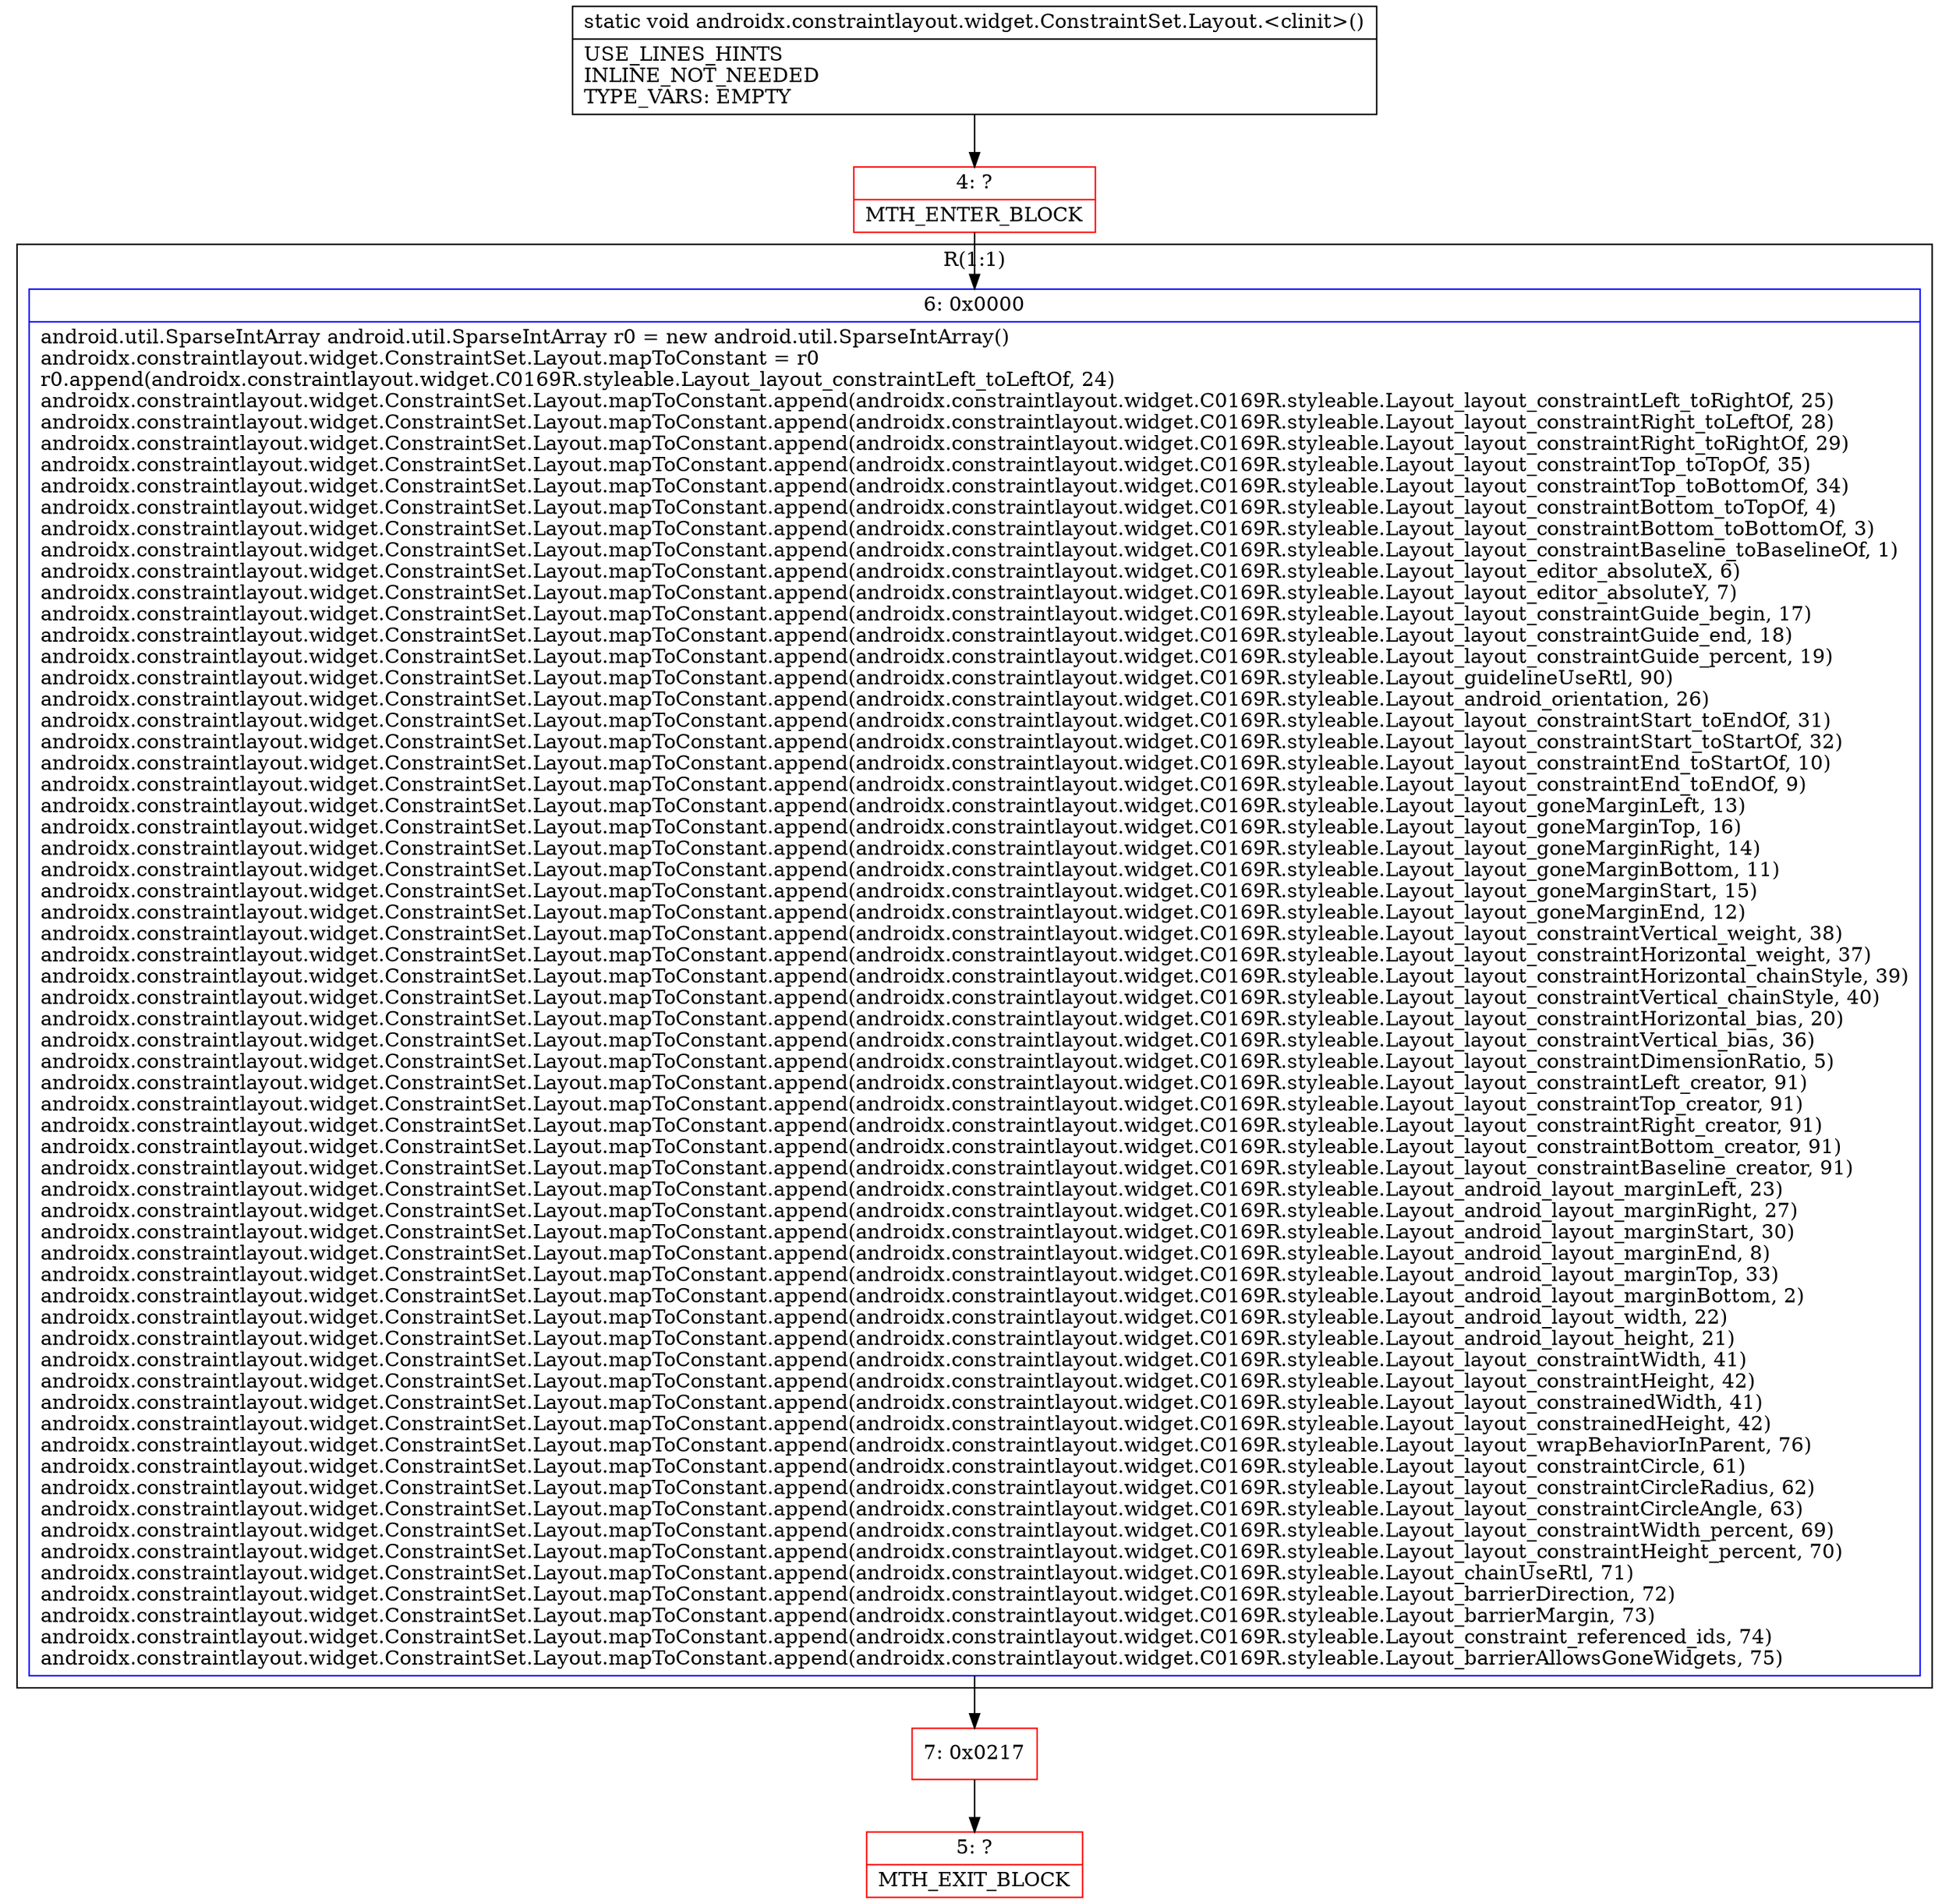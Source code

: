 digraph "CFG forandroidx.constraintlayout.widget.ConstraintSet.Layout.\<clinit\>()V" {
subgraph cluster_Region_109839810 {
label = "R(1:1)";
node [shape=record,color=blue];
Node_6 [shape=record,label="{6\:\ 0x0000|android.util.SparseIntArray android.util.SparseIntArray r0 = new android.util.SparseIntArray()\landroidx.constraintlayout.widget.ConstraintSet.Layout.mapToConstant = r0\lr0.append(androidx.constraintlayout.widget.C0169R.styleable.Layout_layout_constraintLeft_toLeftOf, 24)\landroidx.constraintlayout.widget.ConstraintSet.Layout.mapToConstant.append(androidx.constraintlayout.widget.C0169R.styleable.Layout_layout_constraintLeft_toRightOf, 25)\landroidx.constraintlayout.widget.ConstraintSet.Layout.mapToConstant.append(androidx.constraintlayout.widget.C0169R.styleable.Layout_layout_constraintRight_toLeftOf, 28)\landroidx.constraintlayout.widget.ConstraintSet.Layout.mapToConstant.append(androidx.constraintlayout.widget.C0169R.styleable.Layout_layout_constraintRight_toRightOf, 29)\landroidx.constraintlayout.widget.ConstraintSet.Layout.mapToConstant.append(androidx.constraintlayout.widget.C0169R.styleable.Layout_layout_constraintTop_toTopOf, 35)\landroidx.constraintlayout.widget.ConstraintSet.Layout.mapToConstant.append(androidx.constraintlayout.widget.C0169R.styleable.Layout_layout_constraintTop_toBottomOf, 34)\landroidx.constraintlayout.widget.ConstraintSet.Layout.mapToConstant.append(androidx.constraintlayout.widget.C0169R.styleable.Layout_layout_constraintBottom_toTopOf, 4)\landroidx.constraintlayout.widget.ConstraintSet.Layout.mapToConstant.append(androidx.constraintlayout.widget.C0169R.styleable.Layout_layout_constraintBottom_toBottomOf, 3)\landroidx.constraintlayout.widget.ConstraintSet.Layout.mapToConstant.append(androidx.constraintlayout.widget.C0169R.styleable.Layout_layout_constraintBaseline_toBaselineOf, 1)\landroidx.constraintlayout.widget.ConstraintSet.Layout.mapToConstant.append(androidx.constraintlayout.widget.C0169R.styleable.Layout_layout_editor_absoluteX, 6)\landroidx.constraintlayout.widget.ConstraintSet.Layout.mapToConstant.append(androidx.constraintlayout.widget.C0169R.styleable.Layout_layout_editor_absoluteY, 7)\landroidx.constraintlayout.widget.ConstraintSet.Layout.mapToConstant.append(androidx.constraintlayout.widget.C0169R.styleable.Layout_layout_constraintGuide_begin, 17)\landroidx.constraintlayout.widget.ConstraintSet.Layout.mapToConstant.append(androidx.constraintlayout.widget.C0169R.styleable.Layout_layout_constraintGuide_end, 18)\landroidx.constraintlayout.widget.ConstraintSet.Layout.mapToConstant.append(androidx.constraintlayout.widget.C0169R.styleable.Layout_layout_constraintGuide_percent, 19)\landroidx.constraintlayout.widget.ConstraintSet.Layout.mapToConstant.append(androidx.constraintlayout.widget.C0169R.styleable.Layout_guidelineUseRtl, 90)\landroidx.constraintlayout.widget.ConstraintSet.Layout.mapToConstant.append(androidx.constraintlayout.widget.C0169R.styleable.Layout_android_orientation, 26)\landroidx.constraintlayout.widget.ConstraintSet.Layout.mapToConstant.append(androidx.constraintlayout.widget.C0169R.styleable.Layout_layout_constraintStart_toEndOf, 31)\landroidx.constraintlayout.widget.ConstraintSet.Layout.mapToConstant.append(androidx.constraintlayout.widget.C0169R.styleable.Layout_layout_constraintStart_toStartOf, 32)\landroidx.constraintlayout.widget.ConstraintSet.Layout.mapToConstant.append(androidx.constraintlayout.widget.C0169R.styleable.Layout_layout_constraintEnd_toStartOf, 10)\landroidx.constraintlayout.widget.ConstraintSet.Layout.mapToConstant.append(androidx.constraintlayout.widget.C0169R.styleable.Layout_layout_constraintEnd_toEndOf, 9)\landroidx.constraintlayout.widget.ConstraintSet.Layout.mapToConstant.append(androidx.constraintlayout.widget.C0169R.styleable.Layout_layout_goneMarginLeft, 13)\landroidx.constraintlayout.widget.ConstraintSet.Layout.mapToConstant.append(androidx.constraintlayout.widget.C0169R.styleable.Layout_layout_goneMarginTop, 16)\landroidx.constraintlayout.widget.ConstraintSet.Layout.mapToConstant.append(androidx.constraintlayout.widget.C0169R.styleable.Layout_layout_goneMarginRight, 14)\landroidx.constraintlayout.widget.ConstraintSet.Layout.mapToConstant.append(androidx.constraintlayout.widget.C0169R.styleable.Layout_layout_goneMarginBottom, 11)\landroidx.constraintlayout.widget.ConstraintSet.Layout.mapToConstant.append(androidx.constraintlayout.widget.C0169R.styleable.Layout_layout_goneMarginStart, 15)\landroidx.constraintlayout.widget.ConstraintSet.Layout.mapToConstant.append(androidx.constraintlayout.widget.C0169R.styleable.Layout_layout_goneMarginEnd, 12)\landroidx.constraintlayout.widget.ConstraintSet.Layout.mapToConstant.append(androidx.constraintlayout.widget.C0169R.styleable.Layout_layout_constraintVertical_weight, 38)\landroidx.constraintlayout.widget.ConstraintSet.Layout.mapToConstant.append(androidx.constraintlayout.widget.C0169R.styleable.Layout_layout_constraintHorizontal_weight, 37)\landroidx.constraintlayout.widget.ConstraintSet.Layout.mapToConstant.append(androidx.constraintlayout.widget.C0169R.styleable.Layout_layout_constraintHorizontal_chainStyle, 39)\landroidx.constraintlayout.widget.ConstraintSet.Layout.mapToConstant.append(androidx.constraintlayout.widget.C0169R.styleable.Layout_layout_constraintVertical_chainStyle, 40)\landroidx.constraintlayout.widget.ConstraintSet.Layout.mapToConstant.append(androidx.constraintlayout.widget.C0169R.styleable.Layout_layout_constraintHorizontal_bias, 20)\landroidx.constraintlayout.widget.ConstraintSet.Layout.mapToConstant.append(androidx.constraintlayout.widget.C0169R.styleable.Layout_layout_constraintVertical_bias, 36)\landroidx.constraintlayout.widget.ConstraintSet.Layout.mapToConstant.append(androidx.constraintlayout.widget.C0169R.styleable.Layout_layout_constraintDimensionRatio, 5)\landroidx.constraintlayout.widget.ConstraintSet.Layout.mapToConstant.append(androidx.constraintlayout.widget.C0169R.styleable.Layout_layout_constraintLeft_creator, 91)\landroidx.constraintlayout.widget.ConstraintSet.Layout.mapToConstant.append(androidx.constraintlayout.widget.C0169R.styleable.Layout_layout_constraintTop_creator, 91)\landroidx.constraintlayout.widget.ConstraintSet.Layout.mapToConstant.append(androidx.constraintlayout.widget.C0169R.styleable.Layout_layout_constraintRight_creator, 91)\landroidx.constraintlayout.widget.ConstraintSet.Layout.mapToConstant.append(androidx.constraintlayout.widget.C0169R.styleable.Layout_layout_constraintBottom_creator, 91)\landroidx.constraintlayout.widget.ConstraintSet.Layout.mapToConstant.append(androidx.constraintlayout.widget.C0169R.styleable.Layout_layout_constraintBaseline_creator, 91)\landroidx.constraintlayout.widget.ConstraintSet.Layout.mapToConstant.append(androidx.constraintlayout.widget.C0169R.styleable.Layout_android_layout_marginLeft, 23)\landroidx.constraintlayout.widget.ConstraintSet.Layout.mapToConstant.append(androidx.constraintlayout.widget.C0169R.styleable.Layout_android_layout_marginRight, 27)\landroidx.constraintlayout.widget.ConstraintSet.Layout.mapToConstant.append(androidx.constraintlayout.widget.C0169R.styleable.Layout_android_layout_marginStart, 30)\landroidx.constraintlayout.widget.ConstraintSet.Layout.mapToConstant.append(androidx.constraintlayout.widget.C0169R.styleable.Layout_android_layout_marginEnd, 8)\landroidx.constraintlayout.widget.ConstraintSet.Layout.mapToConstant.append(androidx.constraintlayout.widget.C0169R.styleable.Layout_android_layout_marginTop, 33)\landroidx.constraintlayout.widget.ConstraintSet.Layout.mapToConstant.append(androidx.constraintlayout.widget.C0169R.styleable.Layout_android_layout_marginBottom, 2)\landroidx.constraintlayout.widget.ConstraintSet.Layout.mapToConstant.append(androidx.constraintlayout.widget.C0169R.styleable.Layout_android_layout_width, 22)\landroidx.constraintlayout.widget.ConstraintSet.Layout.mapToConstant.append(androidx.constraintlayout.widget.C0169R.styleable.Layout_android_layout_height, 21)\landroidx.constraintlayout.widget.ConstraintSet.Layout.mapToConstant.append(androidx.constraintlayout.widget.C0169R.styleable.Layout_layout_constraintWidth, 41)\landroidx.constraintlayout.widget.ConstraintSet.Layout.mapToConstant.append(androidx.constraintlayout.widget.C0169R.styleable.Layout_layout_constraintHeight, 42)\landroidx.constraintlayout.widget.ConstraintSet.Layout.mapToConstant.append(androidx.constraintlayout.widget.C0169R.styleable.Layout_layout_constrainedWidth, 41)\landroidx.constraintlayout.widget.ConstraintSet.Layout.mapToConstant.append(androidx.constraintlayout.widget.C0169R.styleable.Layout_layout_constrainedHeight, 42)\landroidx.constraintlayout.widget.ConstraintSet.Layout.mapToConstant.append(androidx.constraintlayout.widget.C0169R.styleable.Layout_layout_wrapBehaviorInParent, 76)\landroidx.constraintlayout.widget.ConstraintSet.Layout.mapToConstant.append(androidx.constraintlayout.widget.C0169R.styleable.Layout_layout_constraintCircle, 61)\landroidx.constraintlayout.widget.ConstraintSet.Layout.mapToConstant.append(androidx.constraintlayout.widget.C0169R.styleable.Layout_layout_constraintCircleRadius, 62)\landroidx.constraintlayout.widget.ConstraintSet.Layout.mapToConstant.append(androidx.constraintlayout.widget.C0169R.styleable.Layout_layout_constraintCircleAngle, 63)\landroidx.constraintlayout.widget.ConstraintSet.Layout.mapToConstant.append(androidx.constraintlayout.widget.C0169R.styleable.Layout_layout_constraintWidth_percent, 69)\landroidx.constraintlayout.widget.ConstraintSet.Layout.mapToConstant.append(androidx.constraintlayout.widget.C0169R.styleable.Layout_layout_constraintHeight_percent, 70)\landroidx.constraintlayout.widget.ConstraintSet.Layout.mapToConstant.append(androidx.constraintlayout.widget.C0169R.styleable.Layout_chainUseRtl, 71)\landroidx.constraintlayout.widget.ConstraintSet.Layout.mapToConstant.append(androidx.constraintlayout.widget.C0169R.styleable.Layout_barrierDirection, 72)\landroidx.constraintlayout.widget.ConstraintSet.Layout.mapToConstant.append(androidx.constraintlayout.widget.C0169R.styleable.Layout_barrierMargin, 73)\landroidx.constraintlayout.widget.ConstraintSet.Layout.mapToConstant.append(androidx.constraintlayout.widget.C0169R.styleable.Layout_constraint_referenced_ids, 74)\landroidx.constraintlayout.widget.ConstraintSet.Layout.mapToConstant.append(androidx.constraintlayout.widget.C0169R.styleable.Layout_barrierAllowsGoneWidgets, 75)\l}"];
}
Node_4 [shape=record,color=red,label="{4\:\ ?|MTH_ENTER_BLOCK\l}"];
Node_7 [shape=record,color=red,label="{7\:\ 0x0217}"];
Node_5 [shape=record,color=red,label="{5\:\ ?|MTH_EXIT_BLOCK\l}"];
MethodNode[shape=record,label="{static void androidx.constraintlayout.widget.ConstraintSet.Layout.\<clinit\>()  | USE_LINES_HINTS\lINLINE_NOT_NEEDED\lTYPE_VARS: EMPTY\l}"];
MethodNode -> Node_4;Node_6 -> Node_7;
Node_4 -> Node_6;
Node_7 -> Node_5;
}


